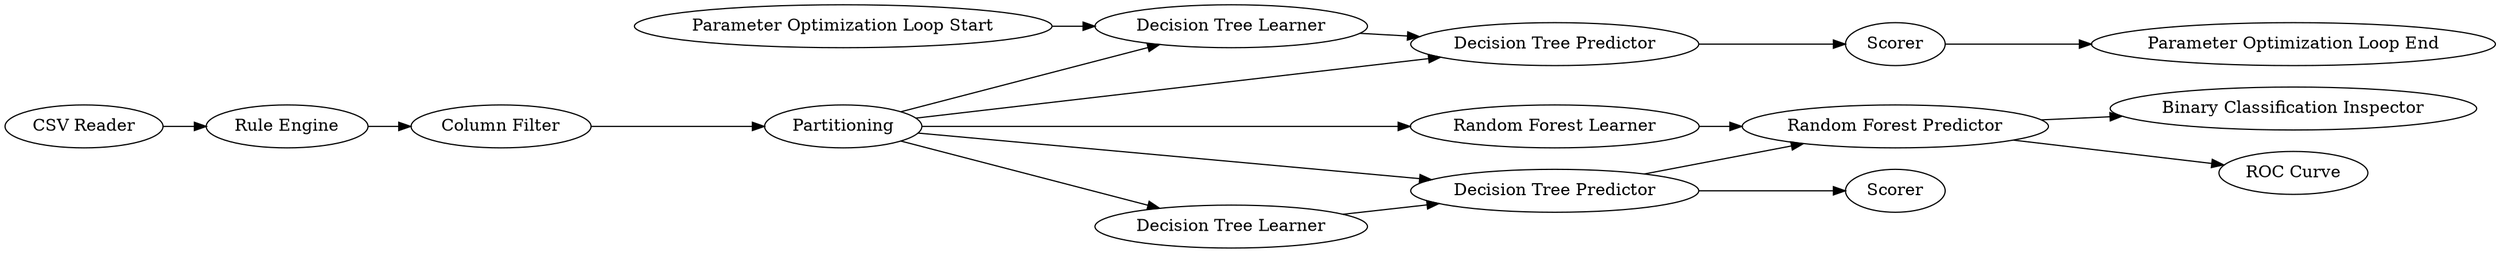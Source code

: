 digraph {
	80 -> 78
	89 -> 87
	74 -> 72
	86 -> 88
	72 -> 79
	75 -> 80
	88 -> 89
	72 -> 73
	72 -> 86
	85 -> 86
	80 -> 76
	79 -> 80
	72 -> 75
	75 -> 77
	71 -> 74
	72 -> 88
	70 -> 71
	73 -> 75
	86 [label="Decision Tree Learner"]
	79 [label="Random Forest Learner"]
	70 [label="CSV Reader"]
	89 [label=Scorer]
	71 [label="Rule Engine"]
	87 [label="Parameter Optimization Loop End"]
	72 [label=Partitioning]
	88 [label="Decision Tree Predictor"]
	76 [label="ROC Curve"]
	74 [label="Column Filter"]
	77 [label=Scorer]
	85 [label="Parameter Optimization Loop Start"]
	80 [label="Random Forest Predictor"]
	73 [label="Decision Tree Learner"]
	75 [label="Decision Tree Predictor"]
	78 [label="Binary Classification Inspector"]
	rankdir=LR
}
